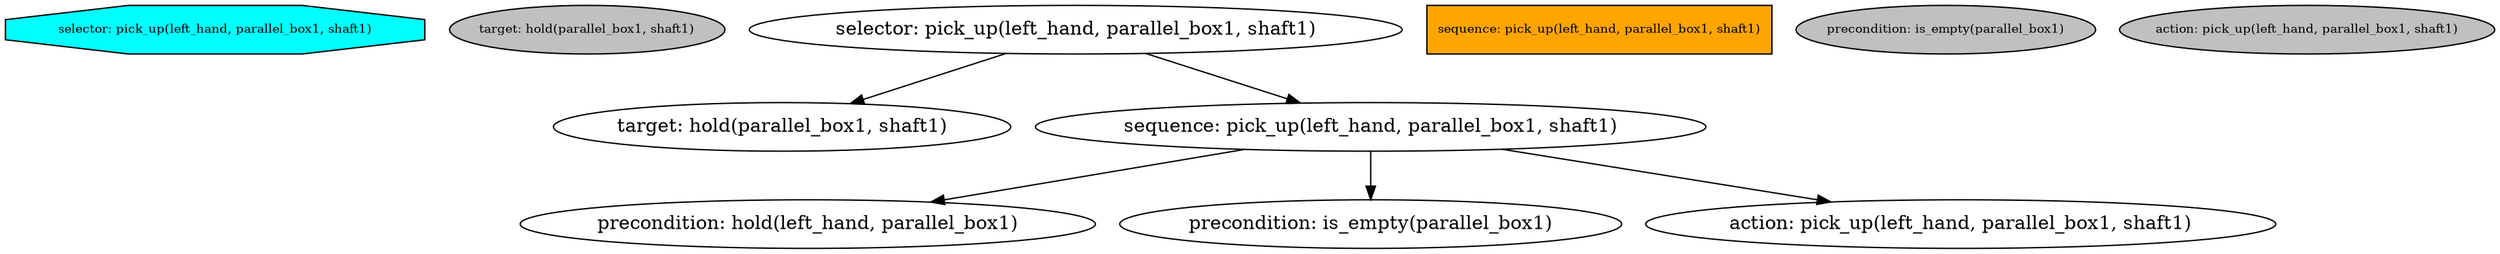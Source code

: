 digraph pastafarianism {
ordering=out;
graph [fontname="times-roman"];
node [fontname="times-roman"];
edge [fontname="times-roman"];
selector [fillcolor=cyan, fontcolor=black, fontsize=9, label="selector: pick_up(left_hand, parallel_box1, shaft1)", shape=octagon, style=filled];
target [fillcolor=gray, fontcolor=black, fontsize=9, label="target: hold(parallel_box1, shaft1)", shape=ellipse, style=filled];
"selector: pick_up(left_hand, parallel_box1, shaft1)" -> "target: hold(parallel_box1, shaft1)";
sequence [fillcolor=orange, fontcolor=black, fontsize=9, label="sequence: pick_up(left_hand, parallel_box1, shaft1)", shape=box, style=filled];
"selector: pick_up(left_hand, parallel_box1, shaft1)" -> "sequence: pick_up(left_hand, parallel_box1, shaft1)";
precondition [fillcolor=gray, fontcolor=black, fontsize=9, label="precondition: hold(left_hand, parallel_box1)", shape=ellipse, style=filled];
"sequence: pick_up(left_hand, parallel_box1, shaft1)" -> "precondition: hold(left_hand, parallel_box1)";
precondition [fillcolor=gray, fontcolor=black, fontsize=9, label="precondition: is_empty(parallel_box1)", shape=ellipse, style=filled];
"sequence: pick_up(left_hand, parallel_box1, shaft1)" -> "precondition: is_empty(parallel_box1)";
action [fillcolor=gray, fontcolor=black, fontsize=9, label="action: pick_up(left_hand, parallel_box1, shaft1)", shape=ellipse, style=filled];
"sequence: pick_up(left_hand, parallel_box1, shaft1)" -> "action: pick_up(left_hand, parallel_box1, shaft1)";
}

